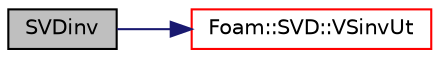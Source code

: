 digraph "SVDinv"
{
  bgcolor="transparent";
  edge [fontname="Helvetica",fontsize="10",labelfontname="Helvetica",labelfontsize="10"];
  node [fontname="Helvetica",fontsize="10",shape=record];
  rankdir="LR";
  Node125207 [label="SVDinv",height=0.2,width=0.4,color="black", fillcolor="grey75", style="filled", fontcolor="black"];
  Node125207 -> Node125208 [color="midnightblue",fontsize="10",style="solid",fontname="Helvetica"];
  Node125208 [label="Foam::SVD::VSinvUt",height=0.2,width=0.4,color="red",URL="$a28209.html#a2449485a7a75f621cc77a4a9169bc48c",tooltip="Return the matrix product V S^(-1) U^T (the pseudo inverse) "];
}
